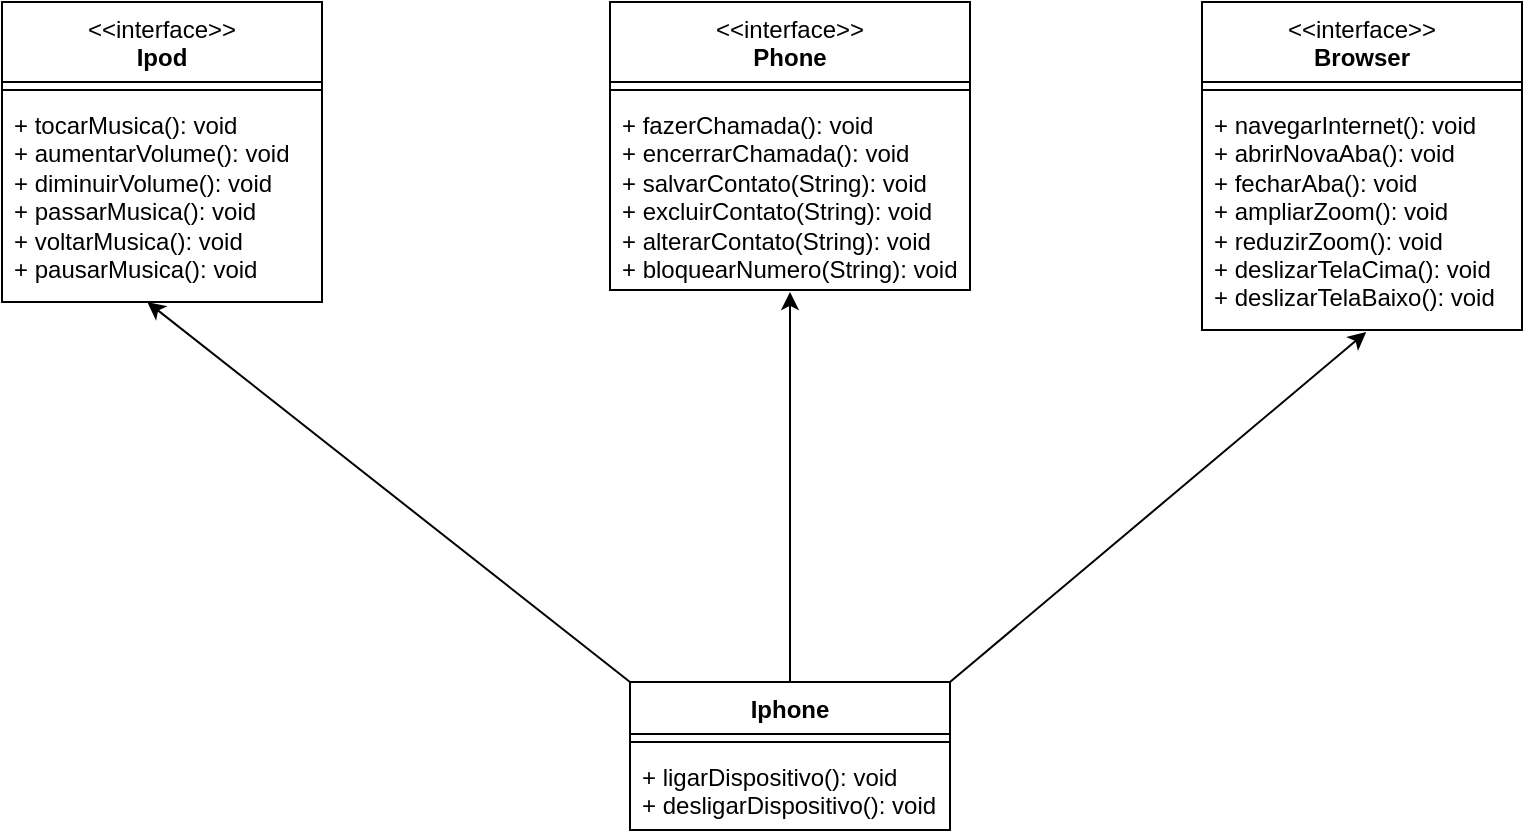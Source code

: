 <mxfile version="24.7.5">
  <diagram id="C5RBs43oDa-KdzZeNtuy" name="Page-1">
    <mxGraphModel dx="880" dy="522" grid="1" gridSize="10" guides="1" tooltips="1" connect="1" arrows="1" fold="1" page="1" pageScale="1" pageWidth="827" pageHeight="1169" math="0" shadow="0">
      <root>
        <mxCell id="WIyWlLk6GJQsqaUBKTNV-0" />
        <mxCell id="WIyWlLk6GJQsqaUBKTNV-1" parent="WIyWlLk6GJQsqaUBKTNV-0" />
        <mxCell id="cgM0JvGs-WmU8NWvTp2V-3" value="Iphone" style="swimlane;fontStyle=1;align=center;verticalAlign=top;childLayout=stackLayout;horizontal=1;startSize=26;horizontalStack=0;resizeParent=1;resizeParentMax=0;resizeLast=0;collapsible=1;marginBottom=0;whiteSpace=wrap;html=1;" parent="WIyWlLk6GJQsqaUBKTNV-1" vertex="1">
          <mxGeometry x="334" y="510" width="160" height="74" as="geometry" />
        </mxCell>
        <mxCell id="cgM0JvGs-WmU8NWvTp2V-5" value="" style="line;strokeWidth=1;fillColor=none;align=left;verticalAlign=middle;spacingTop=-1;spacingLeft=3;spacingRight=3;rotatable=0;labelPosition=right;points=[];portConstraint=eastwest;strokeColor=inherit;" parent="cgM0JvGs-WmU8NWvTp2V-3" vertex="1">
          <mxGeometry y="26" width="160" height="8" as="geometry" />
        </mxCell>
        <mxCell id="cgM0JvGs-WmU8NWvTp2V-6" value="+ ligarDispositivo(): void&lt;div&gt;+ desligarDispositivo(): void&lt;/div&gt;" style="text;strokeColor=none;fillColor=none;align=left;verticalAlign=top;spacingLeft=4;spacingRight=4;overflow=hidden;rotatable=0;points=[[0,0.5],[1,0.5]];portConstraint=eastwest;whiteSpace=wrap;html=1;" parent="cgM0JvGs-WmU8NWvTp2V-3" vertex="1">
          <mxGeometry y="34" width="160" height="40" as="geometry" />
        </mxCell>
        <mxCell id="cgM0JvGs-WmU8NWvTp2V-10" value="&lt;div&gt;&lt;span style=&quot;font-weight: normal;&quot;&gt;&amp;lt;&amp;lt;interface&amp;gt;&amp;gt;&lt;/span&gt;&lt;/div&gt;Ipod&lt;div&gt;&lt;br&gt;&lt;/div&gt;" style="swimlane;fontStyle=1;align=center;verticalAlign=top;childLayout=stackLayout;horizontal=1;startSize=40;horizontalStack=0;resizeParent=1;resizeParentMax=0;resizeLast=0;collapsible=1;marginBottom=0;whiteSpace=wrap;html=1;" parent="WIyWlLk6GJQsqaUBKTNV-1" vertex="1">
          <mxGeometry x="20" y="170" width="160" height="150" as="geometry" />
        </mxCell>
        <mxCell id="cgM0JvGs-WmU8NWvTp2V-12" value="" style="line;strokeWidth=1;fillColor=none;align=left;verticalAlign=middle;spacingTop=-1;spacingLeft=3;spacingRight=3;rotatable=0;labelPosition=right;points=[];portConstraint=eastwest;strokeColor=inherit;" parent="cgM0JvGs-WmU8NWvTp2V-10" vertex="1">
          <mxGeometry y="40" width="160" height="8" as="geometry" />
        </mxCell>
        <mxCell id="cgM0JvGs-WmU8NWvTp2V-13" value="+ tocarMusica(): void&lt;div&gt;+ aumentarVolume(): void&lt;/div&gt;&lt;div&gt;+ diminuirVolume(): void&lt;/div&gt;&lt;div&gt;+ passarMusica(): void&lt;/div&gt;&lt;div&gt;+ voltarMusica(): void&lt;/div&gt;&lt;div&gt;+ pausarMusica(): void&lt;/div&gt;" style="text;strokeColor=none;fillColor=none;align=left;verticalAlign=top;spacingLeft=4;spacingRight=4;overflow=hidden;rotatable=0;points=[[0,0.5],[1,0.5]];portConstraint=eastwest;whiteSpace=wrap;html=1;" parent="cgM0JvGs-WmU8NWvTp2V-10" vertex="1">
          <mxGeometry y="48" width="160" height="102" as="geometry" />
        </mxCell>
        <mxCell id="cgM0JvGs-WmU8NWvTp2V-15" value="&lt;div&gt;&lt;span style=&quot;font-weight: normal;&quot;&gt;&amp;lt;&amp;lt;interface&amp;gt;&amp;gt;&lt;/span&gt;&lt;/div&gt;&lt;div&gt;Phone&lt;/div&gt;" style="swimlane;fontStyle=1;align=center;verticalAlign=top;childLayout=stackLayout;horizontal=1;startSize=40;horizontalStack=0;resizeParent=1;resizeParentMax=0;resizeLast=0;collapsible=1;marginBottom=0;whiteSpace=wrap;html=1;" parent="WIyWlLk6GJQsqaUBKTNV-1" vertex="1">
          <mxGeometry x="324" y="170" width="180" height="144" as="geometry" />
        </mxCell>
        <mxCell id="cgM0JvGs-WmU8NWvTp2V-17" value="" style="line;strokeWidth=1;fillColor=none;align=left;verticalAlign=middle;spacingTop=-1;spacingLeft=3;spacingRight=3;rotatable=0;labelPosition=right;points=[];portConstraint=eastwest;strokeColor=inherit;" parent="cgM0JvGs-WmU8NWvTp2V-15" vertex="1">
          <mxGeometry y="40" width="180" height="8" as="geometry" />
        </mxCell>
        <mxCell id="cgM0JvGs-WmU8NWvTp2V-18" value="+ fazerChamada(): void&lt;div&gt;+ encerrarChamada(): void&lt;br&gt;&lt;div&gt;+ salvarContato(String): void&lt;/div&gt;&lt;div&gt;+ excluirContato(String): void&lt;/div&gt;&lt;div&gt;+ alterarContato(String): void&lt;/div&gt;&lt;/div&gt;&lt;div&gt;+ bloquearNumero(String): void&lt;/div&gt;" style="text;strokeColor=none;fillColor=none;align=left;verticalAlign=top;spacingLeft=4;spacingRight=4;overflow=hidden;rotatable=0;points=[[0,0.5],[1,0.5]];portConstraint=eastwest;whiteSpace=wrap;html=1;" parent="cgM0JvGs-WmU8NWvTp2V-15" vertex="1">
          <mxGeometry y="48" width="180" height="96" as="geometry" />
        </mxCell>
        <mxCell id="cgM0JvGs-WmU8NWvTp2V-19" value="&lt;div&gt;&lt;span style=&quot;font-weight: normal;&quot;&gt;&amp;lt;&amp;lt;interface&amp;gt;&amp;gt;&lt;/span&gt;&lt;/div&gt;Browser&lt;div&gt;&lt;br&gt;&lt;/div&gt;" style="swimlane;fontStyle=1;align=center;verticalAlign=top;childLayout=stackLayout;horizontal=1;startSize=40;horizontalStack=0;resizeParent=1;resizeParentMax=0;resizeLast=0;collapsible=1;marginBottom=0;whiteSpace=wrap;html=1;" parent="WIyWlLk6GJQsqaUBKTNV-1" vertex="1">
          <mxGeometry x="620" y="170" width="160" height="164" as="geometry" />
        </mxCell>
        <mxCell id="cgM0JvGs-WmU8NWvTp2V-21" value="" style="line;strokeWidth=1;fillColor=none;align=left;verticalAlign=middle;spacingTop=-1;spacingLeft=3;spacingRight=3;rotatable=0;labelPosition=right;points=[];portConstraint=eastwest;strokeColor=inherit;" parent="cgM0JvGs-WmU8NWvTp2V-19" vertex="1">
          <mxGeometry y="40" width="160" height="8" as="geometry" />
        </mxCell>
        <mxCell id="cgM0JvGs-WmU8NWvTp2V-22" value="+ navegarInternet(): void&lt;div&gt;+ abrirNovaAba(): void&lt;/div&gt;&lt;div&gt;+ fecharAba(): void&lt;/div&gt;&lt;div&gt;+ ampliarZoom(): void&lt;/div&gt;&lt;div&gt;+ reduzirZoom(): void&lt;/div&gt;&lt;div&gt;+ deslizarTelaCima(): void&lt;/div&gt;&lt;div&gt;+ deslizarTelaBaixo(): void&lt;/div&gt;" style="text;strokeColor=none;fillColor=none;align=left;verticalAlign=top;spacingLeft=4;spacingRight=4;overflow=hidden;rotatable=0;points=[[0,0.5],[1,0.5]];portConstraint=eastwest;whiteSpace=wrap;html=1;" parent="cgM0JvGs-WmU8NWvTp2V-19" vertex="1">
          <mxGeometry y="48" width="160" height="116" as="geometry" />
        </mxCell>
        <mxCell id="cgM0JvGs-WmU8NWvTp2V-24" style="rounded=0;orthogonalLoop=1;jettySize=auto;html=1;exitX=0;exitY=0;exitDx=0;exitDy=0;entryX=0.454;entryY=1;entryDx=0;entryDy=0;entryPerimeter=0;" parent="WIyWlLk6GJQsqaUBKTNV-1" source="cgM0JvGs-WmU8NWvTp2V-3" target="cgM0JvGs-WmU8NWvTp2V-13" edge="1">
          <mxGeometry relative="1" as="geometry" />
        </mxCell>
        <mxCell id="cgM0JvGs-WmU8NWvTp2V-26" style="rounded=0;orthogonalLoop=1;jettySize=auto;html=1;exitX=1;exitY=0;exitDx=0;exitDy=0;entryX=0.513;entryY=1.009;entryDx=0;entryDy=0;entryPerimeter=0;" parent="WIyWlLk6GJQsqaUBKTNV-1" source="cgM0JvGs-WmU8NWvTp2V-3" target="cgM0JvGs-WmU8NWvTp2V-22" edge="1">
          <mxGeometry relative="1" as="geometry" />
        </mxCell>
        <mxCell id="WQE8JA6Y-u43j838aV2v-3" style="edgeStyle=orthogonalEdgeStyle;rounded=0;orthogonalLoop=1;jettySize=auto;html=1;exitX=0.5;exitY=0;exitDx=0;exitDy=0;entryX=0.5;entryY=1.01;entryDx=0;entryDy=0;entryPerimeter=0;" edge="1" parent="WIyWlLk6GJQsqaUBKTNV-1" source="cgM0JvGs-WmU8NWvTp2V-3" target="cgM0JvGs-WmU8NWvTp2V-18">
          <mxGeometry relative="1" as="geometry" />
        </mxCell>
      </root>
    </mxGraphModel>
  </diagram>
</mxfile>
